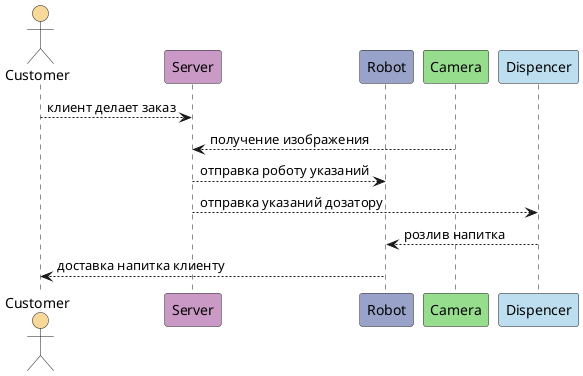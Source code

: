 @startuml
actor Customer #F9D99A
participant Server #CA99C6
participant Robot #99A3CA
participant Camera #97DD8E
participant Dispencer #BCDEEE


Customer --> Server : клиент делает заказ
Server <-- Camera : получение изображения
Server --> Robot : отправка роботу указаний
Server --> Dispencer : отправка указаний дозатору
Dispencer --> Robot : розлив напитка
Robot --> Customer : доставка напитка клиенту
@enduml
